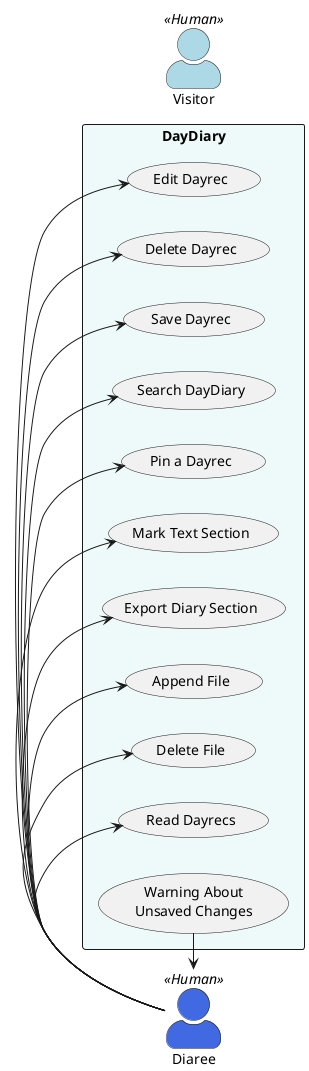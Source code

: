 --- Diary ---
@startuml
left to right direction
skinparam actorStyle awesome

actor Diaree <<Human>> #royalblue 
actor Visitor <<Human>> #lightblue

rectangle DayDiary #edfaf9 {
  usecase search as "Search DayDiary"
  usecase edit as "Edit Dayrec"
  usecase delete as "Delete Dayrec"
  usecase save as "Save Dayrec"
  usecase append as "Append File"
  usecase deleteFile as "Delete File"
  usecase read as "Read Dayrecs"

  usecase pin as "Pin a Dayrec"
  usecase mark as "Mark Text Section"

  usecase export as "Export Diary Section"

usecase warning as "Warning About\nUnsaved Changes"
}
Diaree  -> edit
Diaree  -> delete
Diaree  -> save
Diaree  -> search
Diaree  -> pin
Diaree  -> mark
Diaree  -> export
Diaree  -> append
Diaree  -> deleteFile
Diaree  -> read
warning -> Diaree

@enduml

--- User ---

@startuml
left to right direction
skinparam actorStyle awesome

actor Diaree <<Human>> #royalblue 
actor Visitor <<Human>> #lightblue

rectangle DayDiary #edfaf9 {
  usecase deleteUser as "Delete Diaree"
  usecase createUser as "Create Diaree"
  usecase chooseUser as "Choose Diaree"
  usecase login as "Log in"
  usecase logout as "Log out"
  usecase changeSettings as "Change Settings"
  usecase auth as "Authenticate"
}

Visitor -> createUser
Visitor  -> chooseUser
Diaree  -> deleteUser
deleteUser -> auth
Diaree  -> logout
Diaree  -> changeSettings

chooseUser -> login
login -> auth
@enduml

--- Statistics ---
@startuml
left to right direction
skinparam actorStyle awesome

actor Diaree <<Human>> #royalblue

rectangle DayDiary #edfaf9 {
  usecase viewStats as "View Statistics"

}

Diaree -> viewStats
@enduml